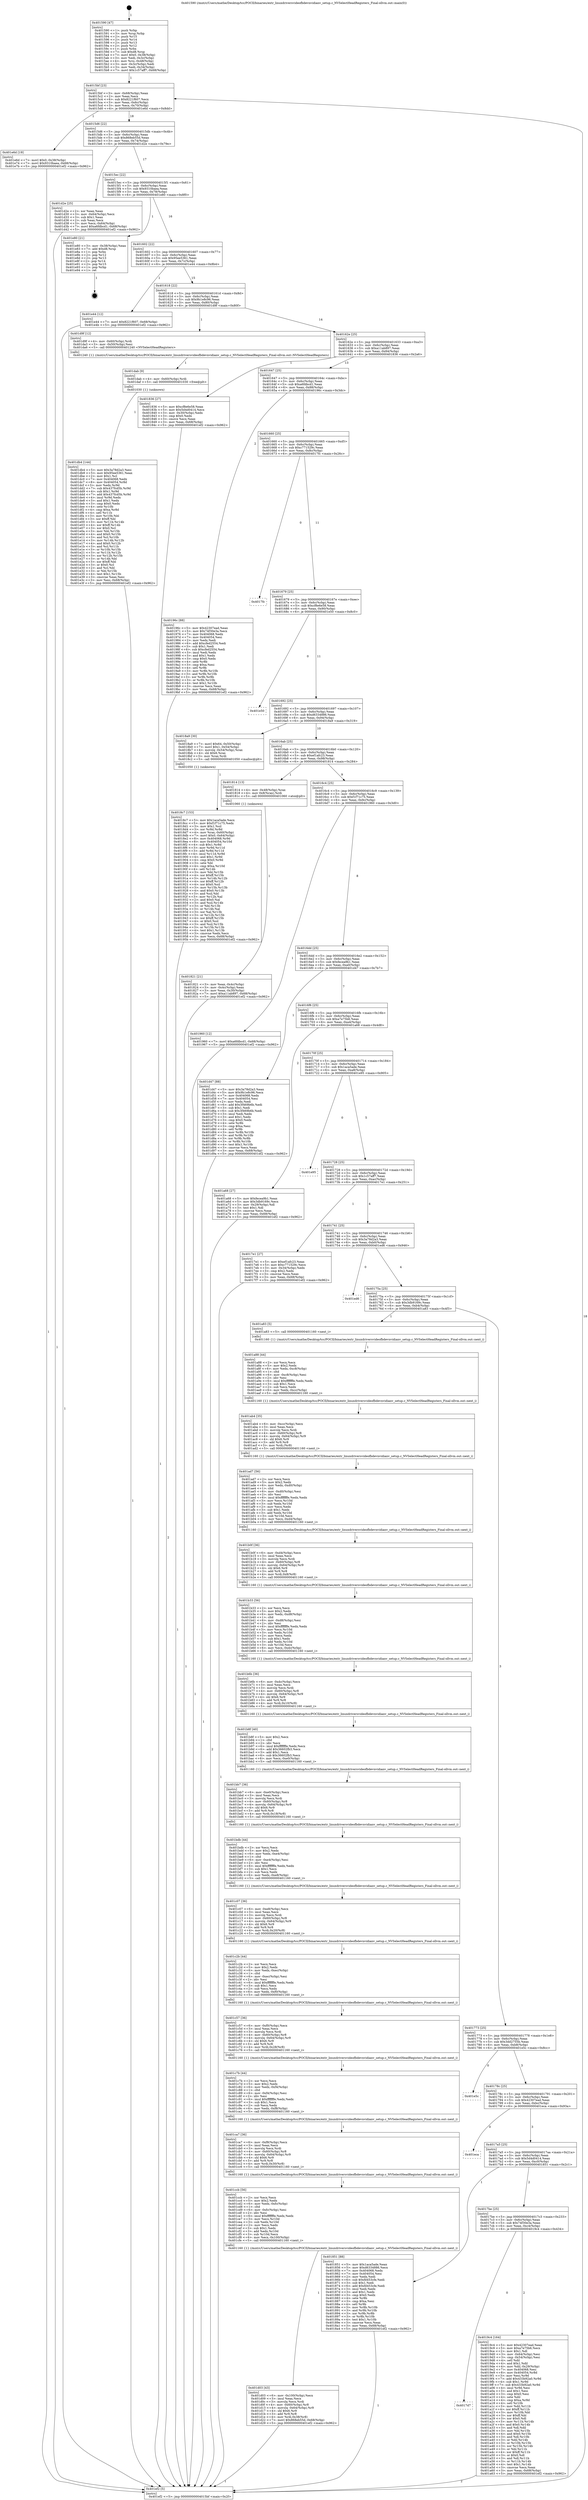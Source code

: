 digraph "0x401590" {
  label = "0x401590 (/mnt/c/Users/mathe/Desktop/tcc/POCII/binaries/extr_linuxdriversvideofbdevnvidianv_setup.c_NVSelectHeadRegisters_Final-ollvm.out::main(0))"
  labelloc = "t"
  node[shape=record]

  Entry [label="",width=0.3,height=0.3,shape=circle,fillcolor=black,style=filled]
  "0x4015bf" [label="{
     0x4015bf [23]\l
     | [instrs]\l
     &nbsp;&nbsp;0x4015bf \<+3\>: mov -0x68(%rbp),%eax\l
     &nbsp;&nbsp;0x4015c2 \<+2\>: mov %eax,%ecx\l
     &nbsp;&nbsp;0x4015c4 \<+6\>: sub $0x8221f607,%ecx\l
     &nbsp;&nbsp;0x4015ca \<+3\>: mov %eax,-0x6c(%rbp)\l
     &nbsp;&nbsp;0x4015cd \<+3\>: mov %ecx,-0x70(%rbp)\l
     &nbsp;&nbsp;0x4015d0 \<+6\>: je 0000000000401e6d \<main+0x8dd\>\l
  }"]
  "0x401e6d" [label="{
     0x401e6d [19]\l
     | [instrs]\l
     &nbsp;&nbsp;0x401e6d \<+7\>: movl $0x0,-0x38(%rbp)\l
     &nbsp;&nbsp;0x401e74 \<+7\>: movl $0x9310baea,-0x68(%rbp)\l
     &nbsp;&nbsp;0x401e7b \<+5\>: jmp 0000000000401ef2 \<main+0x962\>\l
  }"]
  "0x4015d6" [label="{
     0x4015d6 [22]\l
     | [instrs]\l
     &nbsp;&nbsp;0x4015d6 \<+5\>: jmp 00000000004015db \<main+0x4b\>\l
     &nbsp;&nbsp;0x4015db \<+3\>: mov -0x6c(%rbp),%eax\l
     &nbsp;&nbsp;0x4015de \<+5\>: sub $0x868eb55d,%eax\l
     &nbsp;&nbsp;0x4015e3 \<+3\>: mov %eax,-0x74(%rbp)\l
     &nbsp;&nbsp;0x4015e6 \<+6\>: je 0000000000401d2e \<main+0x79e\>\l
  }"]
  Exit [label="",width=0.3,height=0.3,shape=circle,fillcolor=black,style=filled,peripheries=2]
  "0x401d2e" [label="{
     0x401d2e [25]\l
     | [instrs]\l
     &nbsp;&nbsp;0x401d2e \<+2\>: xor %eax,%eax\l
     &nbsp;&nbsp;0x401d30 \<+3\>: mov -0x64(%rbp),%ecx\l
     &nbsp;&nbsp;0x401d33 \<+3\>: sub $0x1,%eax\l
     &nbsp;&nbsp;0x401d36 \<+2\>: sub %eax,%ecx\l
     &nbsp;&nbsp;0x401d38 \<+3\>: mov %ecx,-0x64(%rbp)\l
     &nbsp;&nbsp;0x401d3b \<+7\>: movl $0xa6fdbcd1,-0x68(%rbp)\l
     &nbsp;&nbsp;0x401d42 \<+5\>: jmp 0000000000401ef2 \<main+0x962\>\l
  }"]
  "0x4015ec" [label="{
     0x4015ec [22]\l
     | [instrs]\l
     &nbsp;&nbsp;0x4015ec \<+5\>: jmp 00000000004015f1 \<main+0x61\>\l
     &nbsp;&nbsp;0x4015f1 \<+3\>: mov -0x6c(%rbp),%eax\l
     &nbsp;&nbsp;0x4015f4 \<+5\>: sub $0x9310baea,%eax\l
     &nbsp;&nbsp;0x4015f9 \<+3\>: mov %eax,-0x78(%rbp)\l
     &nbsp;&nbsp;0x4015fc \<+6\>: je 0000000000401e80 \<main+0x8f0\>\l
  }"]
  "0x401db4" [label="{
     0x401db4 [144]\l
     | [instrs]\l
     &nbsp;&nbsp;0x401db4 \<+5\>: mov $0x3a78d2a3,%esi\l
     &nbsp;&nbsp;0x401db9 \<+5\>: mov $0x95ee5361,%eax\l
     &nbsp;&nbsp;0x401dbe \<+2\>: mov $0x1,%cl\l
     &nbsp;&nbsp;0x401dc0 \<+7\>: mov 0x404068,%edx\l
     &nbsp;&nbsp;0x401dc7 \<+8\>: mov 0x404054,%r8d\l
     &nbsp;&nbsp;0x401dcf \<+3\>: mov %edx,%r9d\l
     &nbsp;&nbsp;0x401dd2 \<+7\>: sub $0x437fcd5b,%r9d\l
     &nbsp;&nbsp;0x401dd9 \<+4\>: sub $0x1,%r9d\l
     &nbsp;&nbsp;0x401ddd \<+7\>: add $0x437fcd5b,%r9d\l
     &nbsp;&nbsp;0x401de4 \<+4\>: imul %r9d,%edx\l
     &nbsp;&nbsp;0x401de8 \<+3\>: and $0x1,%edx\l
     &nbsp;&nbsp;0x401deb \<+3\>: cmp $0x0,%edx\l
     &nbsp;&nbsp;0x401dee \<+4\>: sete %r10b\l
     &nbsp;&nbsp;0x401df2 \<+4\>: cmp $0xa,%r8d\l
     &nbsp;&nbsp;0x401df6 \<+4\>: setl %r11b\l
     &nbsp;&nbsp;0x401dfa \<+3\>: mov %r10b,%bl\l
     &nbsp;&nbsp;0x401dfd \<+3\>: xor $0xff,%bl\l
     &nbsp;&nbsp;0x401e00 \<+3\>: mov %r11b,%r14b\l
     &nbsp;&nbsp;0x401e03 \<+4\>: xor $0xff,%r14b\l
     &nbsp;&nbsp;0x401e07 \<+3\>: xor $0x0,%cl\l
     &nbsp;&nbsp;0x401e0a \<+3\>: mov %bl,%r15b\l
     &nbsp;&nbsp;0x401e0d \<+4\>: and $0x0,%r15b\l
     &nbsp;&nbsp;0x401e11 \<+3\>: and %cl,%r10b\l
     &nbsp;&nbsp;0x401e14 \<+3\>: mov %r14b,%r12b\l
     &nbsp;&nbsp;0x401e17 \<+4\>: and $0x0,%r12b\l
     &nbsp;&nbsp;0x401e1b \<+3\>: and %cl,%r11b\l
     &nbsp;&nbsp;0x401e1e \<+3\>: or %r10b,%r15b\l
     &nbsp;&nbsp;0x401e21 \<+3\>: or %r11b,%r12b\l
     &nbsp;&nbsp;0x401e24 \<+3\>: xor %r12b,%r15b\l
     &nbsp;&nbsp;0x401e27 \<+3\>: or %r14b,%bl\l
     &nbsp;&nbsp;0x401e2a \<+3\>: xor $0xff,%bl\l
     &nbsp;&nbsp;0x401e2d \<+3\>: or $0x0,%cl\l
     &nbsp;&nbsp;0x401e30 \<+2\>: and %cl,%bl\l
     &nbsp;&nbsp;0x401e32 \<+3\>: or %bl,%r15b\l
     &nbsp;&nbsp;0x401e35 \<+4\>: test $0x1,%r15b\l
     &nbsp;&nbsp;0x401e39 \<+3\>: cmovne %eax,%esi\l
     &nbsp;&nbsp;0x401e3c \<+3\>: mov %esi,-0x68(%rbp)\l
     &nbsp;&nbsp;0x401e3f \<+5\>: jmp 0000000000401ef2 \<main+0x962\>\l
  }"]
  "0x401e80" [label="{
     0x401e80 [21]\l
     | [instrs]\l
     &nbsp;&nbsp;0x401e80 \<+3\>: mov -0x38(%rbp),%eax\l
     &nbsp;&nbsp;0x401e83 \<+7\>: add $0xd8,%rsp\l
     &nbsp;&nbsp;0x401e8a \<+1\>: pop %rbx\l
     &nbsp;&nbsp;0x401e8b \<+2\>: pop %r12\l
     &nbsp;&nbsp;0x401e8d \<+2\>: pop %r13\l
     &nbsp;&nbsp;0x401e8f \<+2\>: pop %r14\l
     &nbsp;&nbsp;0x401e91 \<+2\>: pop %r15\l
     &nbsp;&nbsp;0x401e93 \<+1\>: pop %rbp\l
     &nbsp;&nbsp;0x401e94 \<+1\>: ret\l
  }"]
  "0x401602" [label="{
     0x401602 [22]\l
     | [instrs]\l
     &nbsp;&nbsp;0x401602 \<+5\>: jmp 0000000000401607 \<main+0x77\>\l
     &nbsp;&nbsp;0x401607 \<+3\>: mov -0x6c(%rbp),%eax\l
     &nbsp;&nbsp;0x40160a \<+5\>: sub $0x95ee5361,%eax\l
     &nbsp;&nbsp;0x40160f \<+3\>: mov %eax,-0x7c(%rbp)\l
     &nbsp;&nbsp;0x401612 \<+6\>: je 0000000000401e44 \<main+0x8b4\>\l
  }"]
  "0x401dab" [label="{
     0x401dab [9]\l
     | [instrs]\l
     &nbsp;&nbsp;0x401dab \<+4\>: mov -0x60(%rbp),%rdi\l
     &nbsp;&nbsp;0x401daf \<+5\>: call 0000000000401030 \<free@plt\>\l
     | [calls]\l
     &nbsp;&nbsp;0x401030 \{1\} (unknown)\l
  }"]
  "0x401e44" [label="{
     0x401e44 [12]\l
     | [instrs]\l
     &nbsp;&nbsp;0x401e44 \<+7\>: movl $0x8221f607,-0x68(%rbp)\l
     &nbsp;&nbsp;0x401e4b \<+5\>: jmp 0000000000401ef2 \<main+0x962\>\l
  }"]
  "0x401618" [label="{
     0x401618 [22]\l
     | [instrs]\l
     &nbsp;&nbsp;0x401618 \<+5\>: jmp 000000000040161d \<main+0x8d\>\l
     &nbsp;&nbsp;0x40161d \<+3\>: mov -0x6c(%rbp),%eax\l
     &nbsp;&nbsp;0x401620 \<+5\>: sub $0x9b1e8c96,%eax\l
     &nbsp;&nbsp;0x401625 \<+3\>: mov %eax,-0x80(%rbp)\l
     &nbsp;&nbsp;0x401628 \<+6\>: je 0000000000401d9f \<main+0x80f\>\l
  }"]
  "0x401d03" [label="{
     0x401d03 [43]\l
     | [instrs]\l
     &nbsp;&nbsp;0x401d03 \<+6\>: mov -0x100(%rbp),%ecx\l
     &nbsp;&nbsp;0x401d09 \<+3\>: imul %eax,%ecx\l
     &nbsp;&nbsp;0x401d0c \<+3\>: movslq %ecx,%rdi\l
     &nbsp;&nbsp;0x401d0f \<+4\>: mov -0x60(%rbp),%r8\l
     &nbsp;&nbsp;0x401d13 \<+4\>: movslq -0x64(%rbp),%r9\l
     &nbsp;&nbsp;0x401d17 \<+4\>: shl $0x6,%r9\l
     &nbsp;&nbsp;0x401d1b \<+3\>: add %r9,%r8\l
     &nbsp;&nbsp;0x401d1e \<+4\>: mov %rdi,0x38(%r8)\l
     &nbsp;&nbsp;0x401d22 \<+7\>: movl $0x868eb55d,-0x68(%rbp)\l
     &nbsp;&nbsp;0x401d29 \<+5\>: jmp 0000000000401ef2 \<main+0x962\>\l
  }"]
  "0x401d9f" [label="{
     0x401d9f [12]\l
     | [instrs]\l
     &nbsp;&nbsp;0x401d9f \<+4\>: mov -0x60(%rbp),%rdi\l
     &nbsp;&nbsp;0x401da3 \<+3\>: mov -0x50(%rbp),%esi\l
     &nbsp;&nbsp;0x401da6 \<+5\>: call 0000000000401240 \<NVSelectHeadRegisters\>\l
     | [calls]\l
     &nbsp;&nbsp;0x401240 \{1\} (/mnt/c/Users/mathe/Desktop/tcc/POCII/binaries/extr_linuxdriversvideofbdevnvidianv_setup.c_NVSelectHeadRegisters_Final-ollvm.out::NVSelectHeadRegisters)\l
  }"]
  "0x40162e" [label="{
     0x40162e [25]\l
     | [instrs]\l
     &nbsp;&nbsp;0x40162e \<+5\>: jmp 0000000000401633 \<main+0xa3\>\l
     &nbsp;&nbsp;0x401633 \<+3\>: mov -0x6c(%rbp),%eax\l
     &nbsp;&nbsp;0x401636 \<+5\>: sub $0xa11ab897,%eax\l
     &nbsp;&nbsp;0x40163b \<+6\>: mov %eax,-0x84(%rbp)\l
     &nbsp;&nbsp;0x401641 \<+6\>: je 0000000000401836 \<main+0x2a6\>\l
  }"]
  "0x401ccb" [label="{
     0x401ccb [56]\l
     | [instrs]\l
     &nbsp;&nbsp;0x401ccb \<+2\>: xor %ecx,%ecx\l
     &nbsp;&nbsp;0x401ccd \<+5\>: mov $0x2,%edx\l
     &nbsp;&nbsp;0x401cd2 \<+6\>: mov %edx,-0xfc(%rbp)\l
     &nbsp;&nbsp;0x401cd8 \<+1\>: cltd\l
     &nbsp;&nbsp;0x401cd9 \<+6\>: mov -0xfc(%rbp),%esi\l
     &nbsp;&nbsp;0x401cdf \<+2\>: idiv %esi\l
     &nbsp;&nbsp;0x401ce1 \<+6\>: imul $0xfffffffe,%edx,%edx\l
     &nbsp;&nbsp;0x401ce7 \<+3\>: mov %ecx,%r10d\l
     &nbsp;&nbsp;0x401cea \<+3\>: sub %edx,%r10d\l
     &nbsp;&nbsp;0x401ced \<+2\>: mov %ecx,%edx\l
     &nbsp;&nbsp;0x401cef \<+3\>: sub $0x1,%edx\l
     &nbsp;&nbsp;0x401cf2 \<+3\>: add %edx,%r10d\l
     &nbsp;&nbsp;0x401cf5 \<+3\>: sub %r10d,%ecx\l
     &nbsp;&nbsp;0x401cf8 \<+6\>: mov %ecx,-0x100(%rbp)\l
     &nbsp;&nbsp;0x401cfe \<+5\>: call 0000000000401160 \<next_i\>\l
     | [calls]\l
     &nbsp;&nbsp;0x401160 \{1\} (/mnt/c/Users/mathe/Desktop/tcc/POCII/binaries/extr_linuxdriversvideofbdevnvidianv_setup.c_NVSelectHeadRegisters_Final-ollvm.out::next_i)\l
  }"]
  "0x401836" [label="{
     0x401836 [27]\l
     | [instrs]\l
     &nbsp;&nbsp;0x401836 \<+5\>: mov $0xcf8e6e58,%eax\l
     &nbsp;&nbsp;0x40183b \<+5\>: mov $0x5d4d0414,%ecx\l
     &nbsp;&nbsp;0x401840 \<+3\>: mov -0x30(%rbp),%edx\l
     &nbsp;&nbsp;0x401843 \<+3\>: cmp $0x0,%edx\l
     &nbsp;&nbsp;0x401846 \<+3\>: cmove %ecx,%eax\l
     &nbsp;&nbsp;0x401849 \<+3\>: mov %eax,-0x68(%rbp)\l
     &nbsp;&nbsp;0x40184c \<+5\>: jmp 0000000000401ef2 \<main+0x962\>\l
  }"]
  "0x401647" [label="{
     0x401647 [25]\l
     | [instrs]\l
     &nbsp;&nbsp;0x401647 \<+5\>: jmp 000000000040164c \<main+0xbc\>\l
     &nbsp;&nbsp;0x40164c \<+3\>: mov -0x6c(%rbp),%eax\l
     &nbsp;&nbsp;0x40164f \<+5\>: sub $0xa6fdbcd1,%eax\l
     &nbsp;&nbsp;0x401654 \<+6\>: mov %eax,-0x88(%rbp)\l
     &nbsp;&nbsp;0x40165a \<+6\>: je 000000000040196c \<main+0x3dc\>\l
  }"]
  "0x401ca7" [label="{
     0x401ca7 [36]\l
     | [instrs]\l
     &nbsp;&nbsp;0x401ca7 \<+6\>: mov -0xf8(%rbp),%ecx\l
     &nbsp;&nbsp;0x401cad \<+3\>: imul %eax,%ecx\l
     &nbsp;&nbsp;0x401cb0 \<+3\>: movslq %ecx,%rdi\l
     &nbsp;&nbsp;0x401cb3 \<+4\>: mov -0x60(%rbp),%r8\l
     &nbsp;&nbsp;0x401cb7 \<+4\>: movslq -0x64(%rbp),%r9\l
     &nbsp;&nbsp;0x401cbb \<+4\>: shl $0x6,%r9\l
     &nbsp;&nbsp;0x401cbf \<+3\>: add %r9,%r8\l
     &nbsp;&nbsp;0x401cc2 \<+4\>: mov %rdi,0x30(%r8)\l
     &nbsp;&nbsp;0x401cc6 \<+5\>: call 0000000000401160 \<next_i\>\l
     | [calls]\l
     &nbsp;&nbsp;0x401160 \{1\} (/mnt/c/Users/mathe/Desktop/tcc/POCII/binaries/extr_linuxdriversvideofbdevnvidianv_setup.c_NVSelectHeadRegisters_Final-ollvm.out::next_i)\l
  }"]
  "0x40196c" [label="{
     0x40196c [88]\l
     | [instrs]\l
     &nbsp;&nbsp;0x40196c \<+5\>: mov $0x42307ead,%eax\l
     &nbsp;&nbsp;0x401971 \<+5\>: mov $0x74f30e3a,%ecx\l
     &nbsp;&nbsp;0x401976 \<+7\>: mov 0x404068,%edx\l
     &nbsp;&nbsp;0x40197d \<+7\>: mov 0x404054,%esi\l
     &nbsp;&nbsp;0x401984 \<+2\>: mov %edx,%edi\l
     &nbsp;&nbsp;0x401986 \<+6\>: add $0xcfed2554,%edi\l
     &nbsp;&nbsp;0x40198c \<+3\>: sub $0x1,%edi\l
     &nbsp;&nbsp;0x40198f \<+6\>: sub $0xcfed2554,%edi\l
     &nbsp;&nbsp;0x401995 \<+3\>: imul %edi,%edx\l
     &nbsp;&nbsp;0x401998 \<+3\>: and $0x1,%edx\l
     &nbsp;&nbsp;0x40199b \<+3\>: cmp $0x0,%edx\l
     &nbsp;&nbsp;0x40199e \<+4\>: sete %r8b\l
     &nbsp;&nbsp;0x4019a2 \<+3\>: cmp $0xa,%esi\l
     &nbsp;&nbsp;0x4019a5 \<+4\>: setl %r9b\l
     &nbsp;&nbsp;0x4019a9 \<+3\>: mov %r8b,%r10b\l
     &nbsp;&nbsp;0x4019ac \<+3\>: and %r9b,%r10b\l
     &nbsp;&nbsp;0x4019af \<+3\>: xor %r9b,%r8b\l
     &nbsp;&nbsp;0x4019b2 \<+3\>: or %r8b,%r10b\l
     &nbsp;&nbsp;0x4019b5 \<+4\>: test $0x1,%r10b\l
     &nbsp;&nbsp;0x4019b9 \<+3\>: cmovne %ecx,%eax\l
     &nbsp;&nbsp;0x4019bc \<+3\>: mov %eax,-0x68(%rbp)\l
     &nbsp;&nbsp;0x4019bf \<+5\>: jmp 0000000000401ef2 \<main+0x962\>\l
  }"]
  "0x401660" [label="{
     0x401660 [25]\l
     | [instrs]\l
     &nbsp;&nbsp;0x401660 \<+5\>: jmp 0000000000401665 \<main+0xd5\>\l
     &nbsp;&nbsp;0x401665 \<+3\>: mov -0x6c(%rbp),%eax\l
     &nbsp;&nbsp;0x401668 \<+5\>: sub $0xc771529c,%eax\l
     &nbsp;&nbsp;0x40166d \<+6\>: mov %eax,-0x8c(%rbp)\l
     &nbsp;&nbsp;0x401673 \<+6\>: je 00000000004017fc \<main+0x26c\>\l
  }"]
  "0x401c7b" [label="{
     0x401c7b [44]\l
     | [instrs]\l
     &nbsp;&nbsp;0x401c7b \<+2\>: xor %ecx,%ecx\l
     &nbsp;&nbsp;0x401c7d \<+5\>: mov $0x2,%edx\l
     &nbsp;&nbsp;0x401c82 \<+6\>: mov %edx,-0xf4(%rbp)\l
     &nbsp;&nbsp;0x401c88 \<+1\>: cltd\l
     &nbsp;&nbsp;0x401c89 \<+6\>: mov -0xf4(%rbp),%esi\l
     &nbsp;&nbsp;0x401c8f \<+2\>: idiv %esi\l
     &nbsp;&nbsp;0x401c91 \<+6\>: imul $0xfffffffe,%edx,%edx\l
     &nbsp;&nbsp;0x401c97 \<+3\>: sub $0x1,%ecx\l
     &nbsp;&nbsp;0x401c9a \<+2\>: sub %ecx,%edx\l
     &nbsp;&nbsp;0x401c9c \<+6\>: mov %edx,-0xf8(%rbp)\l
     &nbsp;&nbsp;0x401ca2 \<+5\>: call 0000000000401160 \<next_i\>\l
     | [calls]\l
     &nbsp;&nbsp;0x401160 \{1\} (/mnt/c/Users/mathe/Desktop/tcc/POCII/binaries/extr_linuxdriversvideofbdevnvidianv_setup.c_NVSelectHeadRegisters_Final-ollvm.out::next_i)\l
  }"]
  "0x4017fc" [label="{
     0x4017fc\l
  }", style=dashed]
  "0x401679" [label="{
     0x401679 [25]\l
     | [instrs]\l
     &nbsp;&nbsp;0x401679 \<+5\>: jmp 000000000040167e \<main+0xee\>\l
     &nbsp;&nbsp;0x40167e \<+3\>: mov -0x6c(%rbp),%eax\l
     &nbsp;&nbsp;0x401681 \<+5\>: sub $0xcf8e6e58,%eax\l
     &nbsp;&nbsp;0x401686 \<+6\>: mov %eax,-0x90(%rbp)\l
     &nbsp;&nbsp;0x40168c \<+6\>: je 0000000000401e50 \<main+0x8c0\>\l
  }"]
  "0x401c57" [label="{
     0x401c57 [36]\l
     | [instrs]\l
     &nbsp;&nbsp;0x401c57 \<+6\>: mov -0xf0(%rbp),%ecx\l
     &nbsp;&nbsp;0x401c5d \<+3\>: imul %eax,%ecx\l
     &nbsp;&nbsp;0x401c60 \<+3\>: movslq %ecx,%rdi\l
     &nbsp;&nbsp;0x401c63 \<+4\>: mov -0x60(%rbp),%r8\l
     &nbsp;&nbsp;0x401c67 \<+4\>: movslq -0x64(%rbp),%r9\l
     &nbsp;&nbsp;0x401c6b \<+4\>: shl $0x6,%r9\l
     &nbsp;&nbsp;0x401c6f \<+3\>: add %r9,%r8\l
     &nbsp;&nbsp;0x401c72 \<+4\>: mov %rdi,0x28(%r8)\l
     &nbsp;&nbsp;0x401c76 \<+5\>: call 0000000000401160 \<next_i\>\l
     | [calls]\l
     &nbsp;&nbsp;0x401160 \{1\} (/mnt/c/Users/mathe/Desktop/tcc/POCII/binaries/extr_linuxdriversvideofbdevnvidianv_setup.c_NVSelectHeadRegisters_Final-ollvm.out::next_i)\l
  }"]
  "0x401e50" [label="{
     0x401e50\l
  }", style=dashed]
  "0x401692" [label="{
     0x401692 [25]\l
     | [instrs]\l
     &nbsp;&nbsp;0x401692 \<+5\>: jmp 0000000000401697 \<main+0x107\>\l
     &nbsp;&nbsp;0x401697 \<+3\>: mov -0x6c(%rbp),%eax\l
     &nbsp;&nbsp;0x40169a \<+5\>: sub $0xd6334886,%eax\l
     &nbsp;&nbsp;0x40169f \<+6\>: mov %eax,-0x94(%rbp)\l
     &nbsp;&nbsp;0x4016a5 \<+6\>: je 00000000004018a9 \<main+0x319\>\l
  }"]
  "0x401c2b" [label="{
     0x401c2b [44]\l
     | [instrs]\l
     &nbsp;&nbsp;0x401c2b \<+2\>: xor %ecx,%ecx\l
     &nbsp;&nbsp;0x401c2d \<+5\>: mov $0x2,%edx\l
     &nbsp;&nbsp;0x401c32 \<+6\>: mov %edx,-0xec(%rbp)\l
     &nbsp;&nbsp;0x401c38 \<+1\>: cltd\l
     &nbsp;&nbsp;0x401c39 \<+6\>: mov -0xec(%rbp),%esi\l
     &nbsp;&nbsp;0x401c3f \<+2\>: idiv %esi\l
     &nbsp;&nbsp;0x401c41 \<+6\>: imul $0xfffffffe,%edx,%edx\l
     &nbsp;&nbsp;0x401c47 \<+3\>: sub $0x1,%ecx\l
     &nbsp;&nbsp;0x401c4a \<+2\>: sub %ecx,%edx\l
     &nbsp;&nbsp;0x401c4c \<+6\>: mov %edx,-0xf0(%rbp)\l
     &nbsp;&nbsp;0x401c52 \<+5\>: call 0000000000401160 \<next_i\>\l
     | [calls]\l
     &nbsp;&nbsp;0x401160 \{1\} (/mnt/c/Users/mathe/Desktop/tcc/POCII/binaries/extr_linuxdriversvideofbdevnvidianv_setup.c_NVSelectHeadRegisters_Final-ollvm.out::next_i)\l
  }"]
  "0x4018a9" [label="{
     0x4018a9 [30]\l
     | [instrs]\l
     &nbsp;&nbsp;0x4018a9 \<+7\>: movl $0x64,-0x50(%rbp)\l
     &nbsp;&nbsp;0x4018b0 \<+7\>: movl $0x1,-0x54(%rbp)\l
     &nbsp;&nbsp;0x4018b7 \<+4\>: movslq -0x54(%rbp),%rax\l
     &nbsp;&nbsp;0x4018bb \<+4\>: shl $0x6,%rax\l
     &nbsp;&nbsp;0x4018bf \<+3\>: mov %rax,%rdi\l
     &nbsp;&nbsp;0x4018c2 \<+5\>: call 0000000000401050 \<malloc@plt\>\l
     | [calls]\l
     &nbsp;&nbsp;0x401050 \{1\} (unknown)\l
  }"]
  "0x4016ab" [label="{
     0x4016ab [25]\l
     | [instrs]\l
     &nbsp;&nbsp;0x4016ab \<+5\>: jmp 00000000004016b0 \<main+0x120\>\l
     &nbsp;&nbsp;0x4016b0 \<+3\>: mov -0x6c(%rbp),%eax\l
     &nbsp;&nbsp;0x4016b3 \<+5\>: sub $0xef1afc23,%eax\l
     &nbsp;&nbsp;0x4016b8 \<+6\>: mov %eax,-0x98(%rbp)\l
     &nbsp;&nbsp;0x4016be \<+6\>: je 0000000000401814 \<main+0x284\>\l
  }"]
  "0x401c07" [label="{
     0x401c07 [36]\l
     | [instrs]\l
     &nbsp;&nbsp;0x401c07 \<+6\>: mov -0xe8(%rbp),%ecx\l
     &nbsp;&nbsp;0x401c0d \<+3\>: imul %eax,%ecx\l
     &nbsp;&nbsp;0x401c10 \<+3\>: movslq %ecx,%rdi\l
     &nbsp;&nbsp;0x401c13 \<+4\>: mov -0x60(%rbp),%r8\l
     &nbsp;&nbsp;0x401c17 \<+4\>: movslq -0x64(%rbp),%r9\l
     &nbsp;&nbsp;0x401c1b \<+4\>: shl $0x6,%r9\l
     &nbsp;&nbsp;0x401c1f \<+3\>: add %r9,%r8\l
     &nbsp;&nbsp;0x401c22 \<+4\>: mov %rdi,0x20(%r8)\l
     &nbsp;&nbsp;0x401c26 \<+5\>: call 0000000000401160 \<next_i\>\l
     | [calls]\l
     &nbsp;&nbsp;0x401160 \{1\} (/mnt/c/Users/mathe/Desktop/tcc/POCII/binaries/extr_linuxdriversvideofbdevnvidianv_setup.c_NVSelectHeadRegisters_Final-ollvm.out::next_i)\l
  }"]
  "0x401814" [label="{
     0x401814 [13]\l
     | [instrs]\l
     &nbsp;&nbsp;0x401814 \<+4\>: mov -0x48(%rbp),%rax\l
     &nbsp;&nbsp;0x401818 \<+4\>: mov 0x8(%rax),%rdi\l
     &nbsp;&nbsp;0x40181c \<+5\>: call 0000000000401060 \<atoi@plt\>\l
     | [calls]\l
     &nbsp;&nbsp;0x401060 \{1\} (unknown)\l
  }"]
  "0x4016c4" [label="{
     0x4016c4 [25]\l
     | [instrs]\l
     &nbsp;&nbsp;0x4016c4 \<+5\>: jmp 00000000004016c9 \<main+0x139\>\l
     &nbsp;&nbsp;0x4016c9 \<+3\>: mov -0x6c(%rbp),%eax\l
     &nbsp;&nbsp;0x4016cc \<+5\>: sub $0xf1f71c75,%eax\l
     &nbsp;&nbsp;0x4016d1 \<+6\>: mov %eax,-0x9c(%rbp)\l
     &nbsp;&nbsp;0x4016d7 \<+6\>: je 0000000000401960 \<main+0x3d0\>\l
  }"]
  "0x401bdb" [label="{
     0x401bdb [44]\l
     | [instrs]\l
     &nbsp;&nbsp;0x401bdb \<+2\>: xor %ecx,%ecx\l
     &nbsp;&nbsp;0x401bdd \<+5\>: mov $0x2,%edx\l
     &nbsp;&nbsp;0x401be2 \<+6\>: mov %edx,-0xe4(%rbp)\l
     &nbsp;&nbsp;0x401be8 \<+1\>: cltd\l
     &nbsp;&nbsp;0x401be9 \<+6\>: mov -0xe4(%rbp),%esi\l
     &nbsp;&nbsp;0x401bef \<+2\>: idiv %esi\l
     &nbsp;&nbsp;0x401bf1 \<+6\>: imul $0xfffffffe,%edx,%edx\l
     &nbsp;&nbsp;0x401bf7 \<+3\>: sub $0x1,%ecx\l
     &nbsp;&nbsp;0x401bfa \<+2\>: sub %ecx,%edx\l
     &nbsp;&nbsp;0x401bfc \<+6\>: mov %edx,-0xe8(%rbp)\l
     &nbsp;&nbsp;0x401c02 \<+5\>: call 0000000000401160 \<next_i\>\l
     | [calls]\l
     &nbsp;&nbsp;0x401160 \{1\} (/mnt/c/Users/mathe/Desktop/tcc/POCII/binaries/extr_linuxdriversvideofbdevnvidianv_setup.c_NVSelectHeadRegisters_Final-ollvm.out::next_i)\l
  }"]
  "0x401960" [label="{
     0x401960 [12]\l
     | [instrs]\l
     &nbsp;&nbsp;0x401960 \<+7\>: movl $0xa6fdbcd1,-0x68(%rbp)\l
     &nbsp;&nbsp;0x401967 \<+5\>: jmp 0000000000401ef2 \<main+0x962\>\l
  }"]
  "0x4016dd" [label="{
     0x4016dd [25]\l
     | [instrs]\l
     &nbsp;&nbsp;0x4016dd \<+5\>: jmp 00000000004016e2 \<main+0x152\>\l
     &nbsp;&nbsp;0x4016e2 \<+3\>: mov -0x6c(%rbp),%eax\l
     &nbsp;&nbsp;0x4016e5 \<+5\>: sub $0xfecea9b1,%eax\l
     &nbsp;&nbsp;0x4016ea \<+6\>: mov %eax,-0xa0(%rbp)\l
     &nbsp;&nbsp;0x4016f0 \<+6\>: je 0000000000401d47 \<main+0x7b7\>\l
  }"]
  "0x401bb7" [label="{
     0x401bb7 [36]\l
     | [instrs]\l
     &nbsp;&nbsp;0x401bb7 \<+6\>: mov -0xe0(%rbp),%ecx\l
     &nbsp;&nbsp;0x401bbd \<+3\>: imul %eax,%ecx\l
     &nbsp;&nbsp;0x401bc0 \<+3\>: movslq %ecx,%rdi\l
     &nbsp;&nbsp;0x401bc3 \<+4\>: mov -0x60(%rbp),%r8\l
     &nbsp;&nbsp;0x401bc7 \<+4\>: movslq -0x64(%rbp),%r9\l
     &nbsp;&nbsp;0x401bcb \<+4\>: shl $0x6,%r9\l
     &nbsp;&nbsp;0x401bcf \<+3\>: add %r9,%r8\l
     &nbsp;&nbsp;0x401bd2 \<+4\>: mov %rdi,0x18(%r8)\l
     &nbsp;&nbsp;0x401bd6 \<+5\>: call 0000000000401160 \<next_i\>\l
     | [calls]\l
     &nbsp;&nbsp;0x401160 \{1\} (/mnt/c/Users/mathe/Desktop/tcc/POCII/binaries/extr_linuxdriversvideofbdevnvidianv_setup.c_NVSelectHeadRegisters_Final-ollvm.out::next_i)\l
  }"]
  "0x401d47" [label="{
     0x401d47 [88]\l
     | [instrs]\l
     &nbsp;&nbsp;0x401d47 \<+5\>: mov $0x3a78d2a3,%eax\l
     &nbsp;&nbsp;0x401d4c \<+5\>: mov $0x9b1e8c96,%ecx\l
     &nbsp;&nbsp;0x401d51 \<+7\>: mov 0x404068,%edx\l
     &nbsp;&nbsp;0x401d58 \<+7\>: mov 0x404054,%esi\l
     &nbsp;&nbsp;0x401d5f \<+2\>: mov %edx,%edi\l
     &nbsp;&nbsp;0x401d61 \<+6\>: add $0x3f469b6b,%edi\l
     &nbsp;&nbsp;0x401d67 \<+3\>: sub $0x1,%edi\l
     &nbsp;&nbsp;0x401d6a \<+6\>: sub $0x3f469b6b,%edi\l
     &nbsp;&nbsp;0x401d70 \<+3\>: imul %edi,%edx\l
     &nbsp;&nbsp;0x401d73 \<+3\>: and $0x1,%edx\l
     &nbsp;&nbsp;0x401d76 \<+3\>: cmp $0x0,%edx\l
     &nbsp;&nbsp;0x401d79 \<+4\>: sete %r8b\l
     &nbsp;&nbsp;0x401d7d \<+3\>: cmp $0xa,%esi\l
     &nbsp;&nbsp;0x401d80 \<+4\>: setl %r9b\l
     &nbsp;&nbsp;0x401d84 \<+3\>: mov %r8b,%r10b\l
     &nbsp;&nbsp;0x401d87 \<+3\>: and %r9b,%r10b\l
     &nbsp;&nbsp;0x401d8a \<+3\>: xor %r9b,%r8b\l
     &nbsp;&nbsp;0x401d8d \<+3\>: or %r8b,%r10b\l
     &nbsp;&nbsp;0x401d90 \<+4\>: test $0x1,%r10b\l
     &nbsp;&nbsp;0x401d94 \<+3\>: cmovne %ecx,%eax\l
     &nbsp;&nbsp;0x401d97 \<+3\>: mov %eax,-0x68(%rbp)\l
     &nbsp;&nbsp;0x401d9a \<+5\>: jmp 0000000000401ef2 \<main+0x962\>\l
  }"]
  "0x4016f6" [label="{
     0x4016f6 [25]\l
     | [instrs]\l
     &nbsp;&nbsp;0x4016f6 \<+5\>: jmp 00000000004016fb \<main+0x16b\>\l
     &nbsp;&nbsp;0x4016fb \<+3\>: mov -0x6c(%rbp),%eax\l
     &nbsp;&nbsp;0x4016fe \<+5\>: sub $0xa7e75b6,%eax\l
     &nbsp;&nbsp;0x401703 \<+6\>: mov %eax,-0xa4(%rbp)\l
     &nbsp;&nbsp;0x401709 \<+6\>: je 0000000000401a68 \<main+0x4d8\>\l
  }"]
  "0x401b8f" [label="{
     0x401b8f [40]\l
     | [instrs]\l
     &nbsp;&nbsp;0x401b8f \<+5\>: mov $0x2,%ecx\l
     &nbsp;&nbsp;0x401b94 \<+1\>: cltd\l
     &nbsp;&nbsp;0x401b95 \<+2\>: idiv %ecx\l
     &nbsp;&nbsp;0x401b97 \<+6\>: imul $0xfffffffe,%edx,%ecx\l
     &nbsp;&nbsp;0x401b9d \<+6\>: add $0x36602fb3,%ecx\l
     &nbsp;&nbsp;0x401ba3 \<+3\>: add $0x1,%ecx\l
     &nbsp;&nbsp;0x401ba6 \<+6\>: sub $0x36602fb3,%ecx\l
     &nbsp;&nbsp;0x401bac \<+6\>: mov %ecx,-0xe0(%rbp)\l
     &nbsp;&nbsp;0x401bb2 \<+5\>: call 0000000000401160 \<next_i\>\l
     | [calls]\l
     &nbsp;&nbsp;0x401160 \{1\} (/mnt/c/Users/mathe/Desktop/tcc/POCII/binaries/extr_linuxdriversvideofbdevnvidianv_setup.c_NVSelectHeadRegisters_Final-ollvm.out::next_i)\l
  }"]
  "0x401a68" [label="{
     0x401a68 [27]\l
     | [instrs]\l
     &nbsp;&nbsp;0x401a68 \<+5\>: mov $0xfecea9b1,%eax\l
     &nbsp;&nbsp;0x401a6d \<+5\>: mov $0x3db9169c,%ecx\l
     &nbsp;&nbsp;0x401a72 \<+3\>: mov -0x29(%rbp),%dl\l
     &nbsp;&nbsp;0x401a75 \<+3\>: test $0x1,%dl\l
     &nbsp;&nbsp;0x401a78 \<+3\>: cmovne %ecx,%eax\l
     &nbsp;&nbsp;0x401a7b \<+3\>: mov %eax,-0x68(%rbp)\l
     &nbsp;&nbsp;0x401a7e \<+5\>: jmp 0000000000401ef2 \<main+0x962\>\l
  }"]
  "0x40170f" [label="{
     0x40170f [25]\l
     | [instrs]\l
     &nbsp;&nbsp;0x40170f \<+5\>: jmp 0000000000401714 \<main+0x184\>\l
     &nbsp;&nbsp;0x401714 \<+3\>: mov -0x6c(%rbp),%eax\l
     &nbsp;&nbsp;0x401717 \<+5\>: sub $0x1aca5ade,%eax\l
     &nbsp;&nbsp;0x40171c \<+6\>: mov %eax,-0xa8(%rbp)\l
     &nbsp;&nbsp;0x401722 \<+6\>: je 0000000000401e95 \<main+0x905\>\l
  }"]
  "0x401b6b" [label="{
     0x401b6b [36]\l
     | [instrs]\l
     &nbsp;&nbsp;0x401b6b \<+6\>: mov -0xdc(%rbp),%ecx\l
     &nbsp;&nbsp;0x401b71 \<+3\>: imul %eax,%ecx\l
     &nbsp;&nbsp;0x401b74 \<+3\>: movslq %ecx,%rdi\l
     &nbsp;&nbsp;0x401b77 \<+4\>: mov -0x60(%rbp),%r8\l
     &nbsp;&nbsp;0x401b7b \<+4\>: movslq -0x64(%rbp),%r9\l
     &nbsp;&nbsp;0x401b7f \<+4\>: shl $0x6,%r9\l
     &nbsp;&nbsp;0x401b83 \<+3\>: add %r9,%r8\l
     &nbsp;&nbsp;0x401b86 \<+4\>: mov %rdi,0x10(%r8)\l
     &nbsp;&nbsp;0x401b8a \<+5\>: call 0000000000401160 \<next_i\>\l
     | [calls]\l
     &nbsp;&nbsp;0x401160 \{1\} (/mnt/c/Users/mathe/Desktop/tcc/POCII/binaries/extr_linuxdriversvideofbdevnvidianv_setup.c_NVSelectHeadRegisters_Final-ollvm.out::next_i)\l
  }"]
  "0x401e95" [label="{
     0x401e95\l
  }", style=dashed]
  "0x401728" [label="{
     0x401728 [25]\l
     | [instrs]\l
     &nbsp;&nbsp;0x401728 \<+5\>: jmp 000000000040172d \<main+0x19d\>\l
     &nbsp;&nbsp;0x40172d \<+3\>: mov -0x6c(%rbp),%eax\l
     &nbsp;&nbsp;0x401730 \<+5\>: sub $0x1c57aff7,%eax\l
     &nbsp;&nbsp;0x401735 \<+6\>: mov %eax,-0xac(%rbp)\l
     &nbsp;&nbsp;0x40173b \<+6\>: je 00000000004017e1 \<main+0x251\>\l
  }"]
  "0x401b33" [label="{
     0x401b33 [56]\l
     | [instrs]\l
     &nbsp;&nbsp;0x401b33 \<+2\>: xor %ecx,%ecx\l
     &nbsp;&nbsp;0x401b35 \<+5\>: mov $0x2,%edx\l
     &nbsp;&nbsp;0x401b3a \<+6\>: mov %edx,-0xd8(%rbp)\l
     &nbsp;&nbsp;0x401b40 \<+1\>: cltd\l
     &nbsp;&nbsp;0x401b41 \<+6\>: mov -0xd8(%rbp),%esi\l
     &nbsp;&nbsp;0x401b47 \<+2\>: idiv %esi\l
     &nbsp;&nbsp;0x401b49 \<+6\>: imul $0xfffffffe,%edx,%edx\l
     &nbsp;&nbsp;0x401b4f \<+3\>: mov %ecx,%r10d\l
     &nbsp;&nbsp;0x401b52 \<+3\>: sub %edx,%r10d\l
     &nbsp;&nbsp;0x401b55 \<+2\>: mov %ecx,%edx\l
     &nbsp;&nbsp;0x401b57 \<+3\>: sub $0x1,%edx\l
     &nbsp;&nbsp;0x401b5a \<+3\>: add %edx,%r10d\l
     &nbsp;&nbsp;0x401b5d \<+3\>: sub %r10d,%ecx\l
     &nbsp;&nbsp;0x401b60 \<+6\>: mov %ecx,-0xdc(%rbp)\l
     &nbsp;&nbsp;0x401b66 \<+5\>: call 0000000000401160 \<next_i\>\l
     | [calls]\l
     &nbsp;&nbsp;0x401160 \{1\} (/mnt/c/Users/mathe/Desktop/tcc/POCII/binaries/extr_linuxdriversvideofbdevnvidianv_setup.c_NVSelectHeadRegisters_Final-ollvm.out::next_i)\l
  }"]
  "0x4017e1" [label="{
     0x4017e1 [27]\l
     | [instrs]\l
     &nbsp;&nbsp;0x4017e1 \<+5\>: mov $0xef1afc23,%eax\l
     &nbsp;&nbsp;0x4017e6 \<+5\>: mov $0xc771529c,%ecx\l
     &nbsp;&nbsp;0x4017eb \<+3\>: mov -0x34(%rbp),%edx\l
     &nbsp;&nbsp;0x4017ee \<+3\>: cmp $0x2,%edx\l
     &nbsp;&nbsp;0x4017f1 \<+3\>: cmovne %ecx,%eax\l
     &nbsp;&nbsp;0x4017f4 \<+3\>: mov %eax,-0x68(%rbp)\l
     &nbsp;&nbsp;0x4017f7 \<+5\>: jmp 0000000000401ef2 \<main+0x962\>\l
  }"]
  "0x401741" [label="{
     0x401741 [25]\l
     | [instrs]\l
     &nbsp;&nbsp;0x401741 \<+5\>: jmp 0000000000401746 \<main+0x1b6\>\l
     &nbsp;&nbsp;0x401746 \<+3\>: mov -0x6c(%rbp),%eax\l
     &nbsp;&nbsp;0x401749 \<+5\>: sub $0x3a78d2a3,%eax\l
     &nbsp;&nbsp;0x40174e \<+6\>: mov %eax,-0xb0(%rbp)\l
     &nbsp;&nbsp;0x401754 \<+6\>: je 0000000000401ed6 \<main+0x946\>\l
  }"]
  "0x401ef2" [label="{
     0x401ef2 [5]\l
     | [instrs]\l
     &nbsp;&nbsp;0x401ef2 \<+5\>: jmp 00000000004015bf \<main+0x2f\>\l
  }"]
  "0x401590" [label="{
     0x401590 [47]\l
     | [instrs]\l
     &nbsp;&nbsp;0x401590 \<+1\>: push %rbp\l
     &nbsp;&nbsp;0x401591 \<+3\>: mov %rsp,%rbp\l
     &nbsp;&nbsp;0x401594 \<+2\>: push %r15\l
     &nbsp;&nbsp;0x401596 \<+2\>: push %r14\l
     &nbsp;&nbsp;0x401598 \<+2\>: push %r13\l
     &nbsp;&nbsp;0x40159a \<+2\>: push %r12\l
     &nbsp;&nbsp;0x40159c \<+1\>: push %rbx\l
     &nbsp;&nbsp;0x40159d \<+7\>: sub $0xd8,%rsp\l
     &nbsp;&nbsp;0x4015a4 \<+7\>: movl $0x0,-0x38(%rbp)\l
     &nbsp;&nbsp;0x4015ab \<+3\>: mov %edi,-0x3c(%rbp)\l
     &nbsp;&nbsp;0x4015ae \<+4\>: mov %rsi,-0x48(%rbp)\l
     &nbsp;&nbsp;0x4015b2 \<+3\>: mov -0x3c(%rbp),%edi\l
     &nbsp;&nbsp;0x4015b5 \<+3\>: mov %edi,-0x34(%rbp)\l
     &nbsp;&nbsp;0x4015b8 \<+7\>: movl $0x1c57aff7,-0x68(%rbp)\l
  }"]
  "0x401821" [label="{
     0x401821 [21]\l
     | [instrs]\l
     &nbsp;&nbsp;0x401821 \<+3\>: mov %eax,-0x4c(%rbp)\l
     &nbsp;&nbsp;0x401824 \<+3\>: mov -0x4c(%rbp),%eax\l
     &nbsp;&nbsp;0x401827 \<+3\>: mov %eax,-0x30(%rbp)\l
     &nbsp;&nbsp;0x40182a \<+7\>: movl $0xa11ab897,-0x68(%rbp)\l
     &nbsp;&nbsp;0x401831 \<+5\>: jmp 0000000000401ef2 \<main+0x962\>\l
  }"]
  "0x401b0f" [label="{
     0x401b0f [36]\l
     | [instrs]\l
     &nbsp;&nbsp;0x401b0f \<+6\>: mov -0xd4(%rbp),%ecx\l
     &nbsp;&nbsp;0x401b15 \<+3\>: imul %eax,%ecx\l
     &nbsp;&nbsp;0x401b18 \<+3\>: movslq %ecx,%rdi\l
     &nbsp;&nbsp;0x401b1b \<+4\>: mov -0x60(%rbp),%r8\l
     &nbsp;&nbsp;0x401b1f \<+4\>: movslq -0x64(%rbp),%r9\l
     &nbsp;&nbsp;0x401b23 \<+4\>: shl $0x6,%r9\l
     &nbsp;&nbsp;0x401b27 \<+3\>: add %r9,%r8\l
     &nbsp;&nbsp;0x401b2a \<+4\>: mov %rdi,0x8(%r8)\l
     &nbsp;&nbsp;0x401b2e \<+5\>: call 0000000000401160 \<next_i\>\l
     | [calls]\l
     &nbsp;&nbsp;0x401160 \{1\} (/mnt/c/Users/mathe/Desktop/tcc/POCII/binaries/extr_linuxdriversvideofbdevnvidianv_setup.c_NVSelectHeadRegisters_Final-ollvm.out::next_i)\l
  }"]
  "0x401ed6" [label="{
     0x401ed6\l
  }", style=dashed]
  "0x40175a" [label="{
     0x40175a [25]\l
     | [instrs]\l
     &nbsp;&nbsp;0x40175a \<+5\>: jmp 000000000040175f \<main+0x1cf\>\l
     &nbsp;&nbsp;0x40175f \<+3\>: mov -0x6c(%rbp),%eax\l
     &nbsp;&nbsp;0x401762 \<+5\>: sub $0x3db9169c,%eax\l
     &nbsp;&nbsp;0x401767 \<+6\>: mov %eax,-0xb4(%rbp)\l
     &nbsp;&nbsp;0x40176d \<+6\>: je 0000000000401a83 \<main+0x4f3\>\l
  }"]
  "0x401ad7" [label="{
     0x401ad7 [56]\l
     | [instrs]\l
     &nbsp;&nbsp;0x401ad7 \<+2\>: xor %ecx,%ecx\l
     &nbsp;&nbsp;0x401ad9 \<+5\>: mov $0x2,%edx\l
     &nbsp;&nbsp;0x401ade \<+6\>: mov %edx,-0xd0(%rbp)\l
     &nbsp;&nbsp;0x401ae4 \<+1\>: cltd\l
     &nbsp;&nbsp;0x401ae5 \<+6\>: mov -0xd0(%rbp),%esi\l
     &nbsp;&nbsp;0x401aeb \<+2\>: idiv %esi\l
     &nbsp;&nbsp;0x401aed \<+6\>: imul $0xfffffffe,%edx,%edx\l
     &nbsp;&nbsp;0x401af3 \<+3\>: mov %ecx,%r10d\l
     &nbsp;&nbsp;0x401af6 \<+3\>: sub %edx,%r10d\l
     &nbsp;&nbsp;0x401af9 \<+2\>: mov %ecx,%edx\l
     &nbsp;&nbsp;0x401afb \<+3\>: sub $0x1,%edx\l
     &nbsp;&nbsp;0x401afe \<+3\>: add %edx,%r10d\l
     &nbsp;&nbsp;0x401b01 \<+3\>: sub %r10d,%ecx\l
     &nbsp;&nbsp;0x401b04 \<+6\>: mov %ecx,-0xd4(%rbp)\l
     &nbsp;&nbsp;0x401b0a \<+5\>: call 0000000000401160 \<next_i\>\l
     | [calls]\l
     &nbsp;&nbsp;0x401160 \{1\} (/mnt/c/Users/mathe/Desktop/tcc/POCII/binaries/extr_linuxdriversvideofbdevnvidianv_setup.c_NVSelectHeadRegisters_Final-ollvm.out::next_i)\l
  }"]
  "0x401a83" [label="{
     0x401a83 [5]\l
     | [instrs]\l
     &nbsp;&nbsp;0x401a83 \<+5\>: call 0000000000401160 \<next_i\>\l
     | [calls]\l
     &nbsp;&nbsp;0x401160 \{1\} (/mnt/c/Users/mathe/Desktop/tcc/POCII/binaries/extr_linuxdriversvideofbdevnvidianv_setup.c_NVSelectHeadRegisters_Final-ollvm.out::next_i)\l
  }"]
  "0x401773" [label="{
     0x401773 [25]\l
     | [instrs]\l
     &nbsp;&nbsp;0x401773 \<+5\>: jmp 0000000000401778 \<main+0x1e8\>\l
     &nbsp;&nbsp;0x401778 \<+3\>: mov -0x6c(%rbp),%eax\l
     &nbsp;&nbsp;0x40177b \<+5\>: sub $0x3dd2755b,%eax\l
     &nbsp;&nbsp;0x401780 \<+6\>: mov %eax,-0xb8(%rbp)\l
     &nbsp;&nbsp;0x401786 \<+6\>: je 0000000000401e5c \<main+0x8cc\>\l
  }"]
  "0x401ab4" [label="{
     0x401ab4 [35]\l
     | [instrs]\l
     &nbsp;&nbsp;0x401ab4 \<+6\>: mov -0xcc(%rbp),%ecx\l
     &nbsp;&nbsp;0x401aba \<+3\>: imul %eax,%ecx\l
     &nbsp;&nbsp;0x401abd \<+3\>: movslq %ecx,%rdi\l
     &nbsp;&nbsp;0x401ac0 \<+4\>: mov -0x60(%rbp),%r8\l
     &nbsp;&nbsp;0x401ac4 \<+4\>: movslq -0x64(%rbp),%r9\l
     &nbsp;&nbsp;0x401ac8 \<+4\>: shl $0x6,%r9\l
     &nbsp;&nbsp;0x401acc \<+3\>: add %r9,%r8\l
     &nbsp;&nbsp;0x401acf \<+3\>: mov %rdi,(%r8)\l
     &nbsp;&nbsp;0x401ad2 \<+5\>: call 0000000000401160 \<next_i\>\l
     | [calls]\l
     &nbsp;&nbsp;0x401160 \{1\} (/mnt/c/Users/mathe/Desktop/tcc/POCII/binaries/extr_linuxdriversvideofbdevnvidianv_setup.c_NVSelectHeadRegisters_Final-ollvm.out::next_i)\l
  }"]
  "0x401e5c" [label="{
     0x401e5c\l
  }", style=dashed]
  "0x40178c" [label="{
     0x40178c [25]\l
     | [instrs]\l
     &nbsp;&nbsp;0x40178c \<+5\>: jmp 0000000000401791 \<main+0x201\>\l
     &nbsp;&nbsp;0x401791 \<+3\>: mov -0x6c(%rbp),%eax\l
     &nbsp;&nbsp;0x401794 \<+5\>: sub $0x42307ead,%eax\l
     &nbsp;&nbsp;0x401799 \<+6\>: mov %eax,-0xbc(%rbp)\l
     &nbsp;&nbsp;0x40179f \<+6\>: je 0000000000401eca \<main+0x93a\>\l
  }"]
  "0x401a88" [label="{
     0x401a88 [44]\l
     | [instrs]\l
     &nbsp;&nbsp;0x401a88 \<+2\>: xor %ecx,%ecx\l
     &nbsp;&nbsp;0x401a8a \<+5\>: mov $0x2,%edx\l
     &nbsp;&nbsp;0x401a8f \<+6\>: mov %edx,-0xc8(%rbp)\l
     &nbsp;&nbsp;0x401a95 \<+1\>: cltd\l
     &nbsp;&nbsp;0x401a96 \<+6\>: mov -0xc8(%rbp),%esi\l
     &nbsp;&nbsp;0x401a9c \<+2\>: idiv %esi\l
     &nbsp;&nbsp;0x401a9e \<+6\>: imul $0xfffffffe,%edx,%edx\l
     &nbsp;&nbsp;0x401aa4 \<+3\>: sub $0x1,%ecx\l
     &nbsp;&nbsp;0x401aa7 \<+2\>: sub %ecx,%edx\l
     &nbsp;&nbsp;0x401aa9 \<+6\>: mov %edx,-0xcc(%rbp)\l
     &nbsp;&nbsp;0x401aaf \<+5\>: call 0000000000401160 \<next_i\>\l
     | [calls]\l
     &nbsp;&nbsp;0x401160 \{1\} (/mnt/c/Users/mathe/Desktop/tcc/POCII/binaries/extr_linuxdriversvideofbdevnvidianv_setup.c_NVSelectHeadRegisters_Final-ollvm.out::next_i)\l
  }"]
  "0x401eca" [label="{
     0x401eca\l
  }", style=dashed]
  "0x4017a5" [label="{
     0x4017a5 [25]\l
     | [instrs]\l
     &nbsp;&nbsp;0x4017a5 \<+5\>: jmp 00000000004017aa \<main+0x21a\>\l
     &nbsp;&nbsp;0x4017aa \<+3\>: mov -0x6c(%rbp),%eax\l
     &nbsp;&nbsp;0x4017ad \<+5\>: sub $0x5d4d0414,%eax\l
     &nbsp;&nbsp;0x4017b2 \<+6\>: mov %eax,-0xc0(%rbp)\l
     &nbsp;&nbsp;0x4017b8 \<+6\>: je 0000000000401851 \<main+0x2c1\>\l
  }"]
  "0x4017d7" [label="{
     0x4017d7\l
  }", style=dashed]
  "0x401851" [label="{
     0x401851 [88]\l
     | [instrs]\l
     &nbsp;&nbsp;0x401851 \<+5\>: mov $0x1aca5ade,%eax\l
     &nbsp;&nbsp;0x401856 \<+5\>: mov $0xd6334886,%ecx\l
     &nbsp;&nbsp;0x40185b \<+7\>: mov 0x404068,%edx\l
     &nbsp;&nbsp;0x401862 \<+7\>: mov 0x404054,%esi\l
     &nbsp;&nbsp;0x401869 \<+2\>: mov %edx,%edi\l
     &nbsp;&nbsp;0x40186b \<+6\>: sub $0xfd453cfe,%edi\l
     &nbsp;&nbsp;0x401871 \<+3\>: sub $0x1,%edi\l
     &nbsp;&nbsp;0x401874 \<+6\>: add $0xfd453cfe,%edi\l
     &nbsp;&nbsp;0x40187a \<+3\>: imul %edi,%edx\l
     &nbsp;&nbsp;0x40187d \<+3\>: and $0x1,%edx\l
     &nbsp;&nbsp;0x401880 \<+3\>: cmp $0x0,%edx\l
     &nbsp;&nbsp;0x401883 \<+4\>: sete %r8b\l
     &nbsp;&nbsp;0x401887 \<+3\>: cmp $0xa,%esi\l
     &nbsp;&nbsp;0x40188a \<+4\>: setl %r9b\l
     &nbsp;&nbsp;0x40188e \<+3\>: mov %r8b,%r10b\l
     &nbsp;&nbsp;0x401891 \<+3\>: and %r9b,%r10b\l
     &nbsp;&nbsp;0x401894 \<+3\>: xor %r9b,%r8b\l
     &nbsp;&nbsp;0x401897 \<+3\>: or %r8b,%r10b\l
     &nbsp;&nbsp;0x40189a \<+4\>: test $0x1,%r10b\l
     &nbsp;&nbsp;0x40189e \<+3\>: cmovne %ecx,%eax\l
     &nbsp;&nbsp;0x4018a1 \<+3\>: mov %eax,-0x68(%rbp)\l
     &nbsp;&nbsp;0x4018a4 \<+5\>: jmp 0000000000401ef2 \<main+0x962\>\l
  }"]
  "0x4017be" [label="{
     0x4017be [25]\l
     | [instrs]\l
     &nbsp;&nbsp;0x4017be \<+5\>: jmp 00000000004017c3 \<main+0x233\>\l
     &nbsp;&nbsp;0x4017c3 \<+3\>: mov -0x6c(%rbp),%eax\l
     &nbsp;&nbsp;0x4017c6 \<+5\>: sub $0x74f30e3a,%eax\l
     &nbsp;&nbsp;0x4017cb \<+6\>: mov %eax,-0xc4(%rbp)\l
     &nbsp;&nbsp;0x4017d1 \<+6\>: je 00000000004019c4 \<main+0x434\>\l
  }"]
  "0x4018c7" [label="{
     0x4018c7 [153]\l
     | [instrs]\l
     &nbsp;&nbsp;0x4018c7 \<+5\>: mov $0x1aca5ade,%ecx\l
     &nbsp;&nbsp;0x4018cc \<+5\>: mov $0xf1f71c75,%edx\l
     &nbsp;&nbsp;0x4018d1 \<+3\>: mov $0x1,%sil\l
     &nbsp;&nbsp;0x4018d4 \<+3\>: xor %r8d,%r8d\l
     &nbsp;&nbsp;0x4018d7 \<+4\>: mov %rax,-0x60(%rbp)\l
     &nbsp;&nbsp;0x4018db \<+7\>: movl $0x0,-0x64(%rbp)\l
     &nbsp;&nbsp;0x4018e2 \<+8\>: mov 0x404068,%r9d\l
     &nbsp;&nbsp;0x4018ea \<+8\>: mov 0x404054,%r10d\l
     &nbsp;&nbsp;0x4018f2 \<+4\>: sub $0x1,%r8d\l
     &nbsp;&nbsp;0x4018f6 \<+3\>: mov %r9d,%r11d\l
     &nbsp;&nbsp;0x4018f9 \<+3\>: add %r8d,%r11d\l
     &nbsp;&nbsp;0x4018fc \<+4\>: imul %r11d,%r9d\l
     &nbsp;&nbsp;0x401900 \<+4\>: and $0x1,%r9d\l
     &nbsp;&nbsp;0x401904 \<+4\>: cmp $0x0,%r9d\l
     &nbsp;&nbsp;0x401908 \<+3\>: sete %bl\l
     &nbsp;&nbsp;0x40190b \<+4\>: cmp $0xa,%r10d\l
     &nbsp;&nbsp;0x40190f \<+4\>: setl %r14b\l
     &nbsp;&nbsp;0x401913 \<+3\>: mov %bl,%r15b\l
     &nbsp;&nbsp;0x401916 \<+4\>: xor $0xff,%r15b\l
     &nbsp;&nbsp;0x40191a \<+3\>: mov %r14b,%r12b\l
     &nbsp;&nbsp;0x40191d \<+4\>: xor $0xff,%r12b\l
     &nbsp;&nbsp;0x401921 \<+4\>: xor $0x0,%sil\l
     &nbsp;&nbsp;0x401925 \<+3\>: mov %r15b,%r13b\l
     &nbsp;&nbsp;0x401928 \<+4\>: and $0x0,%r13b\l
     &nbsp;&nbsp;0x40192c \<+3\>: and %sil,%bl\l
     &nbsp;&nbsp;0x40192f \<+3\>: mov %r12b,%al\l
     &nbsp;&nbsp;0x401932 \<+2\>: and $0x0,%al\l
     &nbsp;&nbsp;0x401934 \<+3\>: and %sil,%r14b\l
     &nbsp;&nbsp;0x401937 \<+3\>: or %bl,%r13b\l
     &nbsp;&nbsp;0x40193a \<+3\>: or %r14b,%al\l
     &nbsp;&nbsp;0x40193d \<+3\>: xor %al,%r13b\l
     &nbsp;&nbsp;0x401940 \<+3\>: or %r12b,%r15b\l
     &nbsp;&nbsp;0x401943 \<+4\>: xor $0xff,%r15b\l
     &nbsp;&nbsp;0x401947 \<+4\>: or $0x0,%sil\l
     &nbsp;&nbsp;0x40194b \<+3\>: and %sil,%r15b\l
     &nbsp;&nbsp;0x40194e \<+3\>: or %r15b,%r13b\l
     &nbsp;&nbsp;0x401951 \<+4\>: test $0x1,%r13b\l
     &nbsp;&nbsp;0x401955 \<+3\>: cmovne %edx,%ecx\l
     &nbsp;&nbsp;0x401958 \<+3\>: mov %ecx,-0x68(%rbp)\l
     &nbsp;&nbsp;0x40195b \<+5\>: jmp 0000000000401ef2 \<main+0x962\>\l
  }"]
  "0x4019c4" [label="{
     0x4019c4 [164]\l
     | [instrs]\l
     &nbsp;&nbsp;0x4019c4 \<+5\>: mov $0x42307ead,%eax\l
     &nbsp;&nbsp;0x4019c9 \<+5\>: mov $0xa7e75b6,%ecx\l
     &nbsp;&nbsp;0x4019ce \<+2\>: mov $0x1,%dl\l
     &nbsp;&nbsp;0x4019d0 \<+3\>: mov -0x64(%rbp),%esi\l
     &nbsp;&nbsp;0x4019d3 \<+3\>: cmp -0x54(%rbp),%esi\l
     &nbsp;&nbsp;0x4019d6 \<+4\>: setl %dil\l
     &nbsp;&nbsp;0x4019da \<+4\>: and $0x1,%dil\l
     &nbsp;&nbsp;0x4019de \<+4\>: mov %dil,-0x29(%rbp)\l
     &nbsp;&nbsp;0x4019e2 \<+7\>: mov 0x404068,%esi\l
     &nbsp;&nbsp;0x4019e9 \<+8\>: mov 0x404054,%r8d\l
     &nbsp;&nbsp;0x4019f1 \<+3\>: mov %esi,%r9d\l
     &nbsp;&nbsp;0x4019f4 \<+7\>: add $0x433b92a0,%r9d\l
     &nbsp;&nbsp;0x4019fb \<+4\>: sub $0x1,%r9d\l
     &nbsp;&nbsp;0x4019ff \<+7\>: sub $0x433b92a0,%r9d\l
     &nbsp;&nbsp;0x401a06 \<+4\>: imul %r9d,%esi\l
     &nbsp;&nbsp;0x401a0a \<+3\>: and $0x1,%esi\l
     &nbsp;&nbsp;0x401a0d \<+3\>: cmp $0x0,%esi\l
     &nbsp;&nbsp;0x401a10 \<+4\>: sete %dil\l
     &nbsp;&nbsp;0x401a14 \<+4\>: cmp $0xa,%r8d\l
     &nbsp;&nbsp;0x401a18 \<+4\>: setl %r10b\l
     &nbsp;&nbsp;0x401a1c \<+3\>: mov %dil,%r11b\l
     &nbsp;&nbsp;0x401a1f \<+4\>: xor $0xff,%r11b\l
     &nbsp;&nbsp;0x401a23 \<+3\>: mov %r10b,%bl\l
     &nbsp;&nbsp;0x401a26 \<+3\>: xor $0xff,%bl\l
     &nbsp;&nbsp;0x401a29 \<+3\>: xor $0x0,%dl\l
     &nbsp;&nbsp;0x401a2c \<+3\>: mov %r11b,%r14b\l
     &nbsp;&nbsp;0x401a2f \<+4\>: and $0x0,%r14b\l
     &nbsp;&nbsp;0x401a33 \<+3\>: and %dl,%dil\l
     &nbsp;&nbsp;0x401a36 \<+3\>: mov %bl,%r15b\l
     &nbsp;&nbsp;0x401a39 \<+4\>: and $0x0,%r15b\l
     &nbsp;&nbsp;0x401a3d \<+3\>: and %dl,%r10b\l
     &nbsp;&nbsp;0x401a40 \<+3\>: or %dil,%r14b\l
     &nbsp;&nbsp;0x401a43 \<+3\>: or %r10b,%r15b\l
     &nbsp;&nbsp;0x401a46 \<+3\>: xor %r15b,%r14b\l
     &nbsp;&nbsp;0x401a49 \<+3\>: or %bl,%r11b\l
     &nbsp;&nbsp;0x401a4c \<+4\>: xor $0xff,%r11b\l
     &nbsp;&nbsp;0x401a50 \<+3\>: or $0x0,%dl\l
     &nbsp;&nbsp;0x401a53 \<+3\>: and %dl,%r11b\l
     &nbsp;&nbsp;0x401a56 \<+3\>: or %r11b,%r14b\l
     &nbsp;&nbsp;0x401a59 \<+4\>: test $0x1,%r14b\l
     &nbsp;&nbsp;0x401a5d \<+3\>: cmovne %ecx,%eax\l
     &nbsp;&nbsp;0x401a60 \<+3\>: mov %eax,-0x68(%rbp)\l
     &nbsp;&nbsp;0x401a63 \<+5\>: jmp 0000000000401ef2 \<main+0x962\>\l
  }"]
  Entry -> "0x401590" [label=" 1"]
  "0x4015bf" -> "0x401e6d" [label=" 1"]
  "0x4015bf" -> "0x4015d6" [label=" 18"]
  "0x401e80" -> Exit [label=" 1"]
  "0x4015d6" -> "0x401d2e" [label=" 1"]
  "0x4015d6" -> "0x4015ec" [label=" 17"]
  "0x401e6d" -> "0x401ef2" [label=" 1"]
  "0x4015ec" -> "0x401e80" [label=" 1"]
  "0x4015ec" -> "0x401602" [label=" 16"]
  "0x401e44" -> "0x401ef2" [label=" 1"]
  "0x401602" -> "0x401e44" [label=" 1"]
  "0x401602" -> "0x401618" [label=" 15"]
  "0x401db4" -> "0x401ef2" [label=" 1"]
  "0x401618" -> "0x401d9f" [label=" 1"]
  "0x401618" -> "0x40162e" [label=" 14"]
  "0x401dab" -> "0x401db4" [label=" 1"]
  "0x40162e" -> "0x401836" [label=" 1"]
  "0x40162e" -> "0x401647" [label=" 13"]
  "0x401d9f" -> "0x401dab" [label=" 1"]
  "0x401647" -> "0x40196c" [label=" 2"]
  "0x401647" -> "0x401660" [label=" 11"]
  "0x401d47" -> "0x401ef2" [label=" 1"]
  "0x401660" -> "0x4017fc" [label=" 0"]
  "0x401660" -> "0x401679" [label=" 11"]
  "0x401d2e" -> "0x401ef2" [label=" 1"]
  "0x401679" -> "0x401e50" [label=" 0"]
  "0x401679" -> "0x401692" [label=" 11"]
  "0x401d03" -> "0x401ef2" [label=" 1"]
  "0x401692" -> "0x4018a9" [label=" 1"]
  "0x401692" -> "0x4016ab" [label=" 10"]
  "0x401ccb" -> "0x401d03" [label=" 1"]
  "0x4016ab" -> "0x401814" [label=" 1"]
  "0x4016ab" -> "0x4016c4" [label=" 9"]
  "0x401ca7" -> "0x401ccb" [label=" 1"]
  "0x4016c4" -> "0x401960" [label=" 1"]
  "0x4016c4" -> "0x4016dd" [label=" 8"]
  "0x401c7b" -> "0x401ca7" [label=" 1"]
  "0x4016dd" -> "0x401d47" [label=" 1"]
  "0x4016dd" -> "0x4016f6" [label=" 7"]
  "0x401c57" -> "0x401c7b" [label=" 1"]
  "0x4016f6" -> "0x401a68" [label=" 2"]
  "0x4016f6" -> "0x40170f" [label=" 5"]
  "0x401c2b" -> "0x401c57" [label=" 1"]
  "0x40170f" -> "0x401e95" [label=" 0"]
  "0x40170f" -> "0x401728" [label=" 5"]
  "0x401c07" -> "0x401c2b" [label=" 1"]
  "0x401728" -> "0x4017e1" [label=" 1"]
  "0x401728" -> "0x401741" [label=" 4"]
  "0x4017e1" -> "0x401ef2" [label=" 1"]
  "0x401590" -> "0x4015bf" [label=" 1"]
  "0x401ef2" -> "0x4015bf" [label=" 18"]
  "0x401814" -> "0x401821" [label=" 1"]
  "0x401821" -> "0x401ef2" [label=" 1"]
  "0x401836" -> "0x401ef2" [label=" 1"]
  "0x401bdb" -> "0x401c07" [label=" 1"]
  "0x401741" -> "0x401ed6" [label=" 0"]
  "0x401741" -> "0x40175a" [label=" 4"]
  "0x401bb7" -> "0x401bdb" [label=" 1"]
  "0x40175a" -> "0x401a83" [label=" 1"]
  "0x40175a" -> "0x401773" [label=" 3"]
  "0x401b8f" -> "0x401bb7" [label=" 1"]
  "0x401773" -> "0x401e5c" [label=" 0"]
  "0x401773" -> "0x40178c" [label=" 3"]
  "0x401b6b" -> "0x401b8f" [label=" 1"]
  "0x40178c" -> "0x401eca" [label=" 0"]
  "0x40178c" -> "0x4017a5" [label=" 3"]
  "0x401b33" -> "0x401b6b" [label=" 1"]
  "0x4017a5" -> "0x401851" [label=" 1"]
  "0x4017a5" -> "0x4017be" [label=" 2"]
  "0x401851" -> "0x401ef2" [label=" 1"]
  "0x4018a9" -> "0x4018c7" [label=" 1"]
  "0x4018c7" -> "0x401ef2" [label=" 1"]
  "0x401960" -> "0x401ef2" [label=" 1"]
  "0x40196c" -> "0x401ef2" [label=" 2"]
  "0x401b0f" -> "0x401b33" [label=" 1"]
  "0x4017be" -> "0x4019c4" [label=" 2"]
  "0x4017be" -> "0x4017d7" [label=" 0"]
  "0x4019c4" -> "0x401ef2" [label=" 2"]
  "0x401a68" -> "0x401ef2" [label=" 2"]
  "0x401a83" -> "0x401a88" [label=" 1"]
  "0x401a88" -> "0x401ab4" [label=" 1"]
  "0x401ab4" -> "0x401ad7" [label=" 1"]
  "0x401ad7" -> "0x401b0f" [label=" 1"]
}
